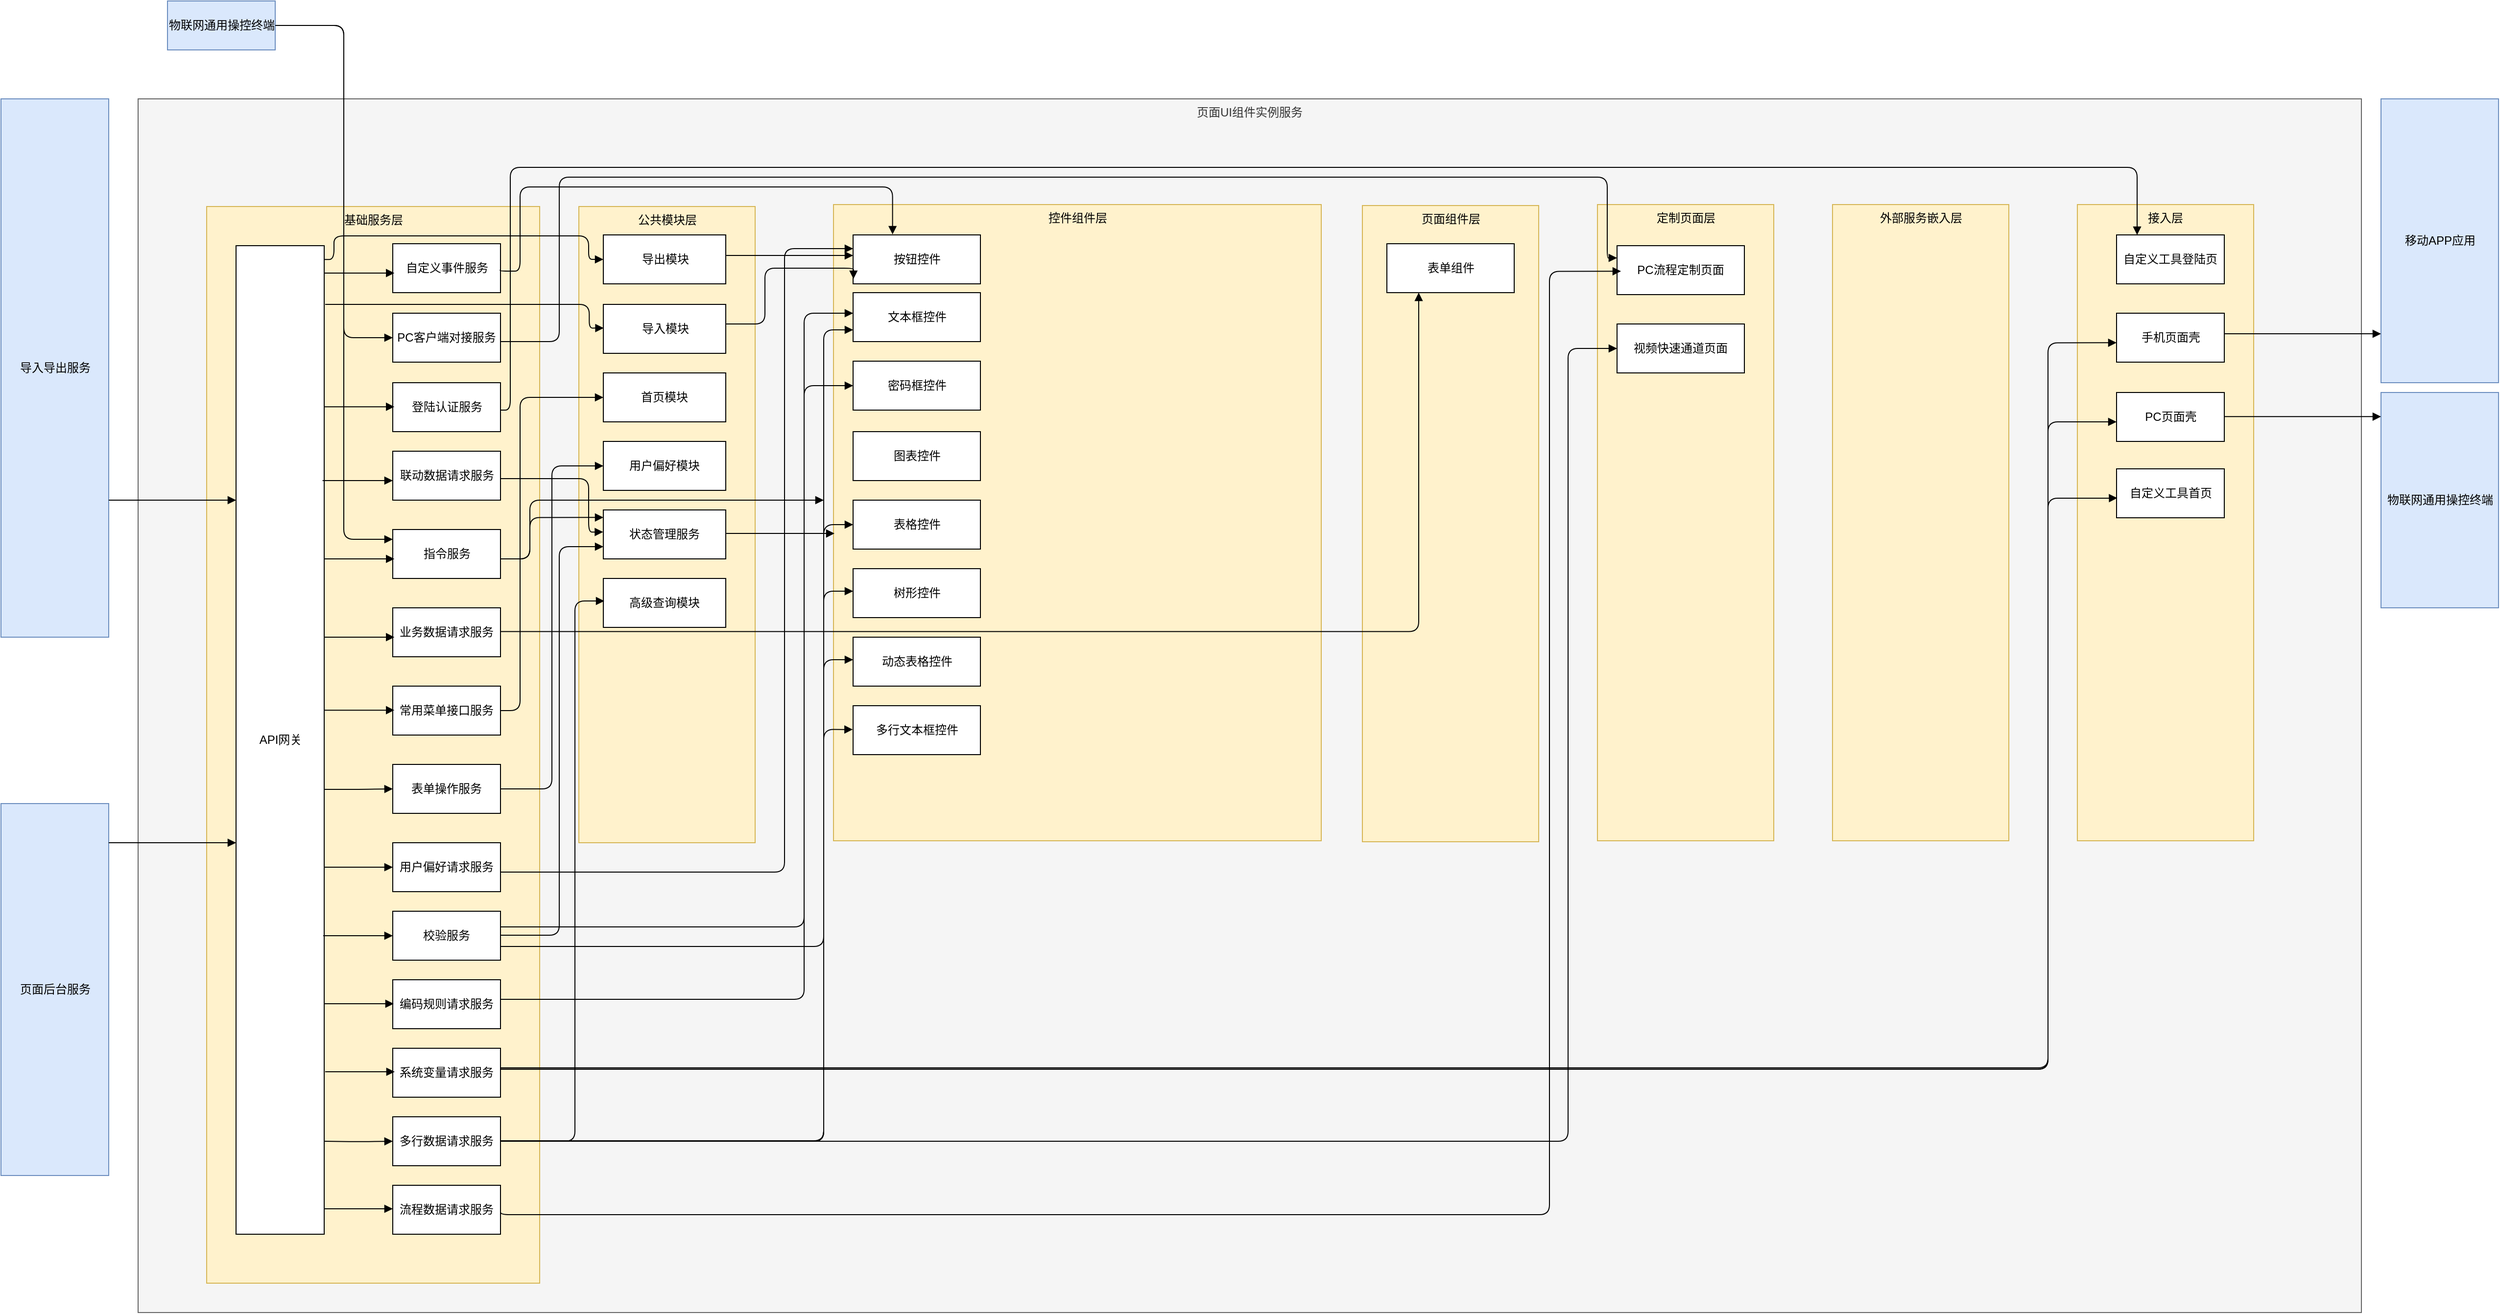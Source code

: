 <mxfile version="12.4.8" type="github">
  <diagram id="0pdj4ucrVx3CdcIXu_r7" name="Page-1">
    <mxGraphModel dx="3197" dy="1270" grid="1" gridSize="10" guides="1" tooltips="1" connect="1" arrows="1" fold="1" page="1" pageScale="1" pageWidth="827" pageHeight="1169" math="0" shadow="0">
      <root>
        <mxCell id="0"/>
        <mxCell id="1" parent="0"/>
        <mxCell id="2d3plyyfJaohmwcUXWga-1" value="页面UI组件实例服务" style="rounded=0;whiteSpace=wrap;html=1;verticalAlign=top;fillColor=#f5f5f5;strokeColor=#666666;fontColor=#333333;" vertex="1" parent="1">
          <mxGeometry x="-210" y="230" width="2270" height="1240" as="geometry"/>
        </mxCell>
        <mxCell id="2d3plyyfJaohmwcUXWga-106" value="&lt;div style=&quot;&quot;&gt;&lt;span style=&quot;white-space: normal&quot;&gt;接入层&lt;/span&gt;&lt;/div&gt;" style="html=1;whiteSpace=wrap;align=center;verticalAlign=top;fillColor=#fff2cc;strokeColor=#d6b656;" vertex="1" parent="1">
          <mxGeometry x="1770" y="338" width="180" height="650" as="geometry"/>
        </mxCell>
        <mxCell id="2d3plyyfJaohmwcUXWga-110" value="&lt;div style=&quot;&quot;&gt;基础服务层&lt;/div&gt;" style="html=1;align=center;verticalAlign=top;fillColor=#fff2cc;strokeColor=#d6b656;" vertex="1" parent="1">
          <mxGeometry x="-140" y="340" width="340" height="1100" as="geometry"/>
        </mxCell>
        <mxCell id="2d3plyyfJaohmwcUXWga-64" value="API网关" style="html=1;" vertex="1" parent="1">
          <mxGeometry x="-110" y="380" width="90" height="1010" as="geometry"/>
        </mxCell>
        <mxCell id="2d3plyyfJaohmwcUXWga-61" value="控件组件层" style="html=1;verticalAlign=top;fillColor=#fff2cc;strokeColor=#d6b656;" vertex="1" parent="1">
          <mxGeometry x="500" y="338" width="498" height="650" as="geometry"/>
        </mxCell>
        <mxCell id="2d3plyyfJaohmwcUXWga-2" value="物联网通用操控终端" style="html=1;fillColor=#dae8fc;strokeColor=#6c8ebf;" vertex="1" parent="1">
          <mxGeometry x="2080" y="530" width="120" height="220" as="geometry"/>
        </mxCell>
        <mxCell id="2d3plyyfJaohmwcUXWga-9" value="移动APP应用" style="html=1;fillColor=#dae8fc;strokeColor=#6c8ebf;" vertex="1" parent="1">
          <mxGeometry x="2080" y="230" width="120" height="290" as="geometry"/>
        </mxCell>
        <mxCell id="2d3plyyfJaohmwcUXWga-18" value="&lt;span style=&quot;white-space: normal&quot;&gt;PC客户端对接服务&lt;/span&gt;" style="html=1;whiteSpace=wrap;" vertex="1" parent="1">
          <mxGeometry x="50" y="449" width="110" height="50" as="geometry"/>
        </mxCell>
        <mxCell id="2d3plyyfJaohmwcUXWga-24" value="自定义事件服务" style="html=1;" vertex="1" parent="1">
          <mxGeometry x="50" y="378" width="110" height="50" as="geometry"/>
        </mxCell>
        <mxCell id="2d3plyyfJaohmwcUXWga-39" value="导入导出服务" style="html=1;fillColor=#dae8fc;strokeColor=#6c8ebf;" vertex="1" parent="1">
          <mxGeometry x="-350" y="230" width="110" height="550" as="geometry"/>
        </mxCell>
        <mxCell id="2d3plyyfJaohmwcUXWga-56" value="页面后台服务" style="html=1;fillColor=#dae8fc;strokeColor=#6c8ebf;" vertex="1" parent="1">
          <mxGeometry x="-350" y="950" width="110" height="380" as="geometry"/>
        </mxCell>
        <mxCell id="2d3plyyfJaohmwcUXWga-57" value="指令服务" style="html=1;" vertex="1" parent="1">
          <mxGeometry x="50" y="670" width="110" height="50" as="geometry"/>
        </mxCell>
        <mxCell id="2d3plyyfJaohmwcUXWga-60" value="定制页面层" style="html=1;verticalAlign=top;fillColor=#fff2cc;strokeColor=#d6b656;" vertex="1" parent="1">
          <mxGeometry x="1280" y="338" width="180" height="650" as="geometry"/>
        </mxCell>
        <mxCell id="2d3plyyfJaohmwcUXWga-75" value="登陆认证服务" style="html=1;align=center;verticalAlign=middle;" vertex="1" parent="1">
          <mxGeometry x="50" y="520" width="110" height="50" as="geometry"/>
        </mxCell>
        <mxCell id="2d3plyyfJaohmwcUXWga-82" value="&lt;span style=&quot;white-space: normal&quot;&gt;常用菜单接口服务&lt;/span&gt;" style="html=1;align=center;verticalAlign=middle;whiteSpace=wrap;" vertex="1" parent="1">
          <mxGeometry x="50" y="830" width="110" height="50" as="geometry"/>
        </mxCell>
        <mxCell id="2d3plyyfJaohmwcUXWga-84" value="&lt;span style=&quot;white-space: normal&quot;&gt;业务数据请求服务&lt;/span&gt;" style="html=1;whiteSpace=wrap;" vertex="1" parent="1">
          <mxGeometry x="50" y="750" width="110" height="50" as="geometry"/>
        </mxCell>
        <mxCell id="2d3plyyfJaohmwcUXWga-94" value="状态管理服务" style="html=1;align=center;" vertex="1" parent="1">
          <mxGeometry x="265" y="660" width="110" height="50" as="geometry"/>
        </mxCell>
        <mxCell id="2d3plyyfJaohmwcUXWga-95" value="联动数据请求服务" style="html=1;" vertex="1" parent="1">
          <mxGeometry x="50" y="590" width="110" height="50" as="geometry"/>
        </mxCell>
        <mxCell id="2d3plyyfJaohmwcUXWga-104" value="外部服务嵌入层" style="html=1;verticalAlign=top;fillColor=#fff2cc;strokeColor=#d6b656;" vertex="1" parent="1">
          <mxGeometry x="1520" y="338" width="180" height="650" as="geometry"/>
        </mxCell>
        <mxCell id="2d3plyyfJaohmwcUXWga-74" value="&lt;span style=&quot;white-space: normal&quot;&gt;自定义工具登陆页&lt;/span&gt;" style="html=1;whiteSpace=wrap;" vertex="1" parent="1">
          <mxGeometry x="1810" y="369" width="110" height="50" as="geometry"/>
        </mxCell>
        <mxCell id="2d3plyyfJaohmwcUXWga-107" value="&lt;span style=&quot;text-align: left&quot;&gt;公共模块层&lt;/span&gt;" style="html=1;verticalAlign=top;fillColor=#fff2cc;strokeColor=#d6b656;" vertex="1" parent="1">
          <mxGeometry x="240" y="340" width="180" height="650" as="geometry"/>
        </mxCell>
        <mxCell id="2d3plyyfJaohmwcUXWga-81" value="&lt;span style=&quot;white-space: normal;&quot;&gt;首页模块&lt;/span&gt;" style="html=1;align=center;whiteSpace=wrap;" vertex="1" parent="1">
          <mxGeometry x="265" y="510" width="125" height="50" as="geometry"/>
        </mxCell>
        <mxCell id="2d3plyyfJaohmwcUXWga-40" value="导出模块" style="html=1;" vertex="1" parent="1">
          <mxGeometry x="265" y="369" width="125" height="50" as="geometry"/>
        </mxCell>
        <mxCell id="2d3plyyfJaohmwcUXWga-51" value="导入模块" style="html=1;" vertex="1" parent="1">
          <mxGeometry x="265" y="440" width="125" height="50" as="geometry"/>
        </mxCell>
        <mxCell id="2d3plyyfJaohmwcUXWga-105" value="页面组件层" style="html=1;verticalAlign=top;fillColor=#fff2cc;strokeColor=#d6b656;" vertex="1" parent="1">
          <mxGeometry x="1040" y="339" width="180" height="650" as="geometry"/>
        </mxCell>
        <mxCell id="2d3plyyfJaohmwcUXWga-17" value="&lt;span style=&quot;white-space: normal&quot;&gt;PC流程定制页面&lt;/span&gt;" style="html=1;verticalAlign=middle;whiteSpace=wrap;" vertex="1" parent="1">
          <mxGeometry x="1300" y="380" width="130" height="50" as="geometry"/>
        </mxCell>
        <mxCell id="2d3plyyfJaohmwcUXWga-10" value="手机页面壳" style="html=1;" vertex="1" parent="1">
          <mxGeometry x="1810" y="449" width="110" height="50" as="geometry"/>
        </mxCell>
        <mxCell id="2d3plyyfJaohmwcUXWga-6" value="PC页面壳" style="html=1;" vertex="1" parent="1">
          <mxGeometry x="1810" y="530" width="110" height="50" as="geometry"/>
        </mxCell>
        <mxCell id="2d3plyyfJaohmwcUXWga-112" value="按钮控件" style="html=1;" vertex="1" parent="1">
          <mxGeometry x="520" y="369" width="130" height="50" as="geometry"/>
        </mxCell>
        <mxCell id="2d3plyyfJaohmwcUXWga-113" value="文本框控件" style="html=1;" vertex="1" parent="1">
          <mxGeometry x="520" y="428" width="130" height="50" as="geometry"/>
        </mxCell>
        <mxCell id="2d3plyyfJaohmwcUXWga-116" value="&lt;span style=&quot;white-space: normal&quot;&gt;表单操作服务&lt;/span&gt;" style="html=1;align=center;verticalAlign=middle;whiteSpace=wrap;" vertex="1" parent="1">
          <mxGeometry x="50" y="910" width="110" height="50" as="geometry"/>
        </mxCell>
        <mxCell id="2d3plyyfJaohmwcUXWga-117" value="" style="endArrow=block;endFill=1;html=1;edgeStyle=orthogonalEdgeStyle;align=left;verticalAlign=top;" edge="1" parent="1">
          <mxGeometry x="-1" relative="1" as="geometry">
            <mxPoint x="160" y="1020" as="sourcePoint"/>
            <mxPoint x="520" y="383" as="targetPoint"/>
            <Array as="points">
              <mxPoint x="450" y="1020"/>
              <mxPoint x="450" y="383"/>
              <mxPoint x="520" y="383"/>
            </Array>
          </mxGeometry>
        </mxCell>
        <mxCell id="2d3plyyfJaohmwcUXWga-119" value="" style="endArrow=block;endFill=1;html=1;edgeStyle=orthogonalEdgeStyle;align=left;verticalAlign=top;exitX=0.996;exitY=0.55;exitDx=0;exitDy=0;exitPerimeter=0;" edge="1" parent="1" source="2d3plyyfJaohmwcUXWga-64" target="2d3plyyfJaohmwcUXWga-116">
          <mxGeometry x="-1" relative="1" as="geometry">
            <mxPoint x="20" y="1120" as="sourcePoint"/>
            <mxPoint x="180" y="1120" as="targetPoint"/>
          </mxGeometry>
        </mxCell>
        <mxCell id="2d3plyyfJaohmwcUXWga-120" value="" style="resizable=0;html=1;align=left;verticalAlign=bottom;labelBackgroundColor=#ffffff;fontSize=10;" connectable="0" vertex="1" parent="2d3plyyfJaohmwcUXWga-119">
          <mxGeometry x="-1" relative="1" as="geometry"/>
        </mxCell>
        <mxCell id="2d3plyyfJaohmwcUXWga-121" value="&lt;span style=&quot;white-space: normal&quot;&gt;用户偏好模块&lt;/span&gt;" style="html=1;align=center;whiteSpace=wrap;" vertex="1" parent="1">
          <mxGeometry x="265" y="580" width="125" height="50" as="geometry"/>
        </mxCell>
        <mxCell id="2d3plyyfJaohmwcUXWga-122" value="&lt;span style=&quot;white-space: normal&quot;&gt;用户偏好请求服务&lt;/span&gt;" style="html=1;align=center;verticalAlign=middle;whiteSpace=wrap;" vertex="1" parent="1">
          <mxGeometry x="50" y="990" width="110" height="50" as="geometry"/>
        </mxCell>
        <mxCell id="2d3plyyfJaohmwcUXWga-123" value="" style="endArrow=block;endFill=1;html=1;edgeStyle=orthogonalEdgeStyle;align=left;verticalAlign=top;entryX=0;entryY=0.5;entryDx=0;entryDy=0;" edge="1" parent="1" target="2d3plyyfJaohmwcUXWga-122">
          <mxGeometry x="-1" relative="1" as="geometry">
            <mxPoint x="-20" y="1015" as="sourcePoint"/>
            <mxPoint x="50" y="1092" as="targetPoint"/>
            <Array as="points">
              <mxPoint x="-20" y="1015"/>
            </Array>
          </mxGeometry>
        </mxCell>
        <mxCell id="2d3plyyfJaohmwcUXWga-127" value="" style="endArrow=block;endFill=1;html=1;edgeStyle=orthogonalEdgeStyle;align=left;verticalAlign=top;entryX=0;entryY=0.5;entryDx=0;entryDy=0;exitX=1;exitY=0.5;exitDx=0;exitDy=0;" edge="1" parent="1" source="2d3plyyfJaohmwcUXWga-116" target="2d3plyyfJaohmwcUXWga-121">
          <mxGeometry x="-1" relative="1" as="geometry">
            <mxPoint x="295" y="1130" as="sourcePoint"/>
            <mxPoint x="365" y="1104" as="targetPoint"/>
            <Array as="points"/>
          </mxGeometry>
        </mxCell>
        <mxCell id="2d3plyyfJaohmwcUXWga-129" value="状态管理服务" style="html=1;align=center;whiteSpace=wrap;" vertex="1" parent="1">
          <mxGeometry x="265" y="650" width="125" height="50" as="geometry"/>
        </mxCell>
        <mxCell id="2d3plyyfJaohmwcUXWga-131" value="&lt;span style=&quot;white-space: normal&quot;&gt;校验服务&lt;/span&gt;" style="html=1;align=center;verticalAlign=middle;whiteSpace=wrap;" vertex="1" parent="1">
          <mxGeometry x="50" y="1060" width="110" height="50" as="geometry"/>
        </mxCell>
        <mxCell id="2d3plyyfJaohmwcUXWga-133" value="" style="endArrow=block;endFill=1;html=1;edgeStyle=orthogonalEdgeStyle;align=left;verticalAlign=top;" edge="1" parent="1" target="2d3plyyfJaohmwcUXWga-131">
          <mxGeometry x="-0.21" y="-14" relative="1" as="geometry">
            <mxPoint x="-21" y="1085" as="sourcePoint"/>
            <mxPoint x="180" y="1180" as="targetPoint"/>
            <Array as="points">
              <mxPoint x="-21" y="1085"/>
            </Array>
            <mxPoint x="-14" y="14" as="offset"/>
          </mxGeometry>
        </mxCell>
        <mxCell id="2d3plyyfJaohmwcUXWga-137" value="" style="endArrow=block;endFill=1;html=1;edgeStyle=orthogonalEdgeStyle;align=left;verticalAlign=top;entryX=0;entryY=0.75;entryDx=0;entryDy=0;" edge="1" parent="1" target="2d3plyyfJaohmwcUXWga-129">
          <mxGeometry x="-0.75" y="-15" relative="1" as="geometry">
            <mxPoint x="160" y="1084.5" as="sourcePoint"/>
            <mxPoint x="320" y="1084.5" as="targetPoint"/>
            <Array as="points">
              <mxPoint x="220" y="1084"/>
              <mxPoint x="220" y="688"/>
            </Array>
            <mxPoint y="1" as="offset"/>
          </mxGeometry>
        </mxCell>
        <mxCell id="2d3plyyfJaohmwcUXWga-139" value="" style="endArrow=block;endFill=1;html=1;edgeStyle=elbowEdgeStyle;align=left;verticalAlign=top;entryX=0.002;entryY=0.517;entryDx=0;entryDy=0;entryPerimeter=0;" edge="1" parent="1" source="2d3plyyfJaohmwcUXWga-129" target="2d3plyyfJaohmwcUXWga-61">
          <mxGeometry x="-1" relative="1" as="geometry">
            <mxPoint x="540" y="680" as="sourcePoint"/>
            <mxPoint x="700" y="680" as="targetPoint"/>
            <Array as="points">
              <mxPoint x="440" y="674"/>
              <mxPoint x="450" y="676"/>
            </Array>
          </mxGeometry>
        </mxCell>
        <mxCell id="2d3plyyfJaohmwcUXWga-140" value="" style="resizable=0;html=1;align=left;verticalAlign=bottom;labelBackgroundColor=#ffffff;fontSize=10;" connectable="0" vertex="1" parent="2d3plyyfJaohmwcUXWga-139">
          <mxGeometry x="-1" relative="1" as="geometry"/>
        </mxCell>
        <mxCell id="2d3plyyfJaohmwcUXWga-141" value="密码框控件" style="html=1;" vertex="1" parent="1">
          <mxGeometry x="520" y="498" width="130" height="50" as="geometry"/>
        </mxCell>
        <mxCell id="2d3plyyfJaohmwcUXWga-142" value="&lt;span style=&quot;white-space: normal&quot;&gt;编码规则请求服务&lt;/span&gt;" style="html=1;align=center;verticalAlign=middle;whiteSpace=wrap;" vertex="1" parent="1">
          <mxGeometry x="50" y="1130" width="110" height="50" as="geometry"/>
        </mxCell>
        <mxCell id="2d3plyyfJaohmwcUXWga-145" value="" style="endArrow=block;endFill=1;html=1;edgeStyle=orthogonalEdgeStyle;align=left;verticalAlign=top;" edge="1" parent="1">
          <mxGeometry x="-0.21" y="-14" relative="1" as="geometry">
            <mxPoint x="-20" y="1154.5" as="sourcePoint"/>
            <mxPoint x="51" y="1154.5" as="targetPoint"/>
            <Array as="points">
              <mxPoint x="-20" y="1154.5"/>
            </Array>
            <mxPoint x="-14" y="14" as="offset"/>
          </mxGeometry>
        </mxCell>
        <mxCell id="2d3plyyfJaohmwcUXWga-146" value="" style="endArrow=block;endFill=1;html=1;edgeStyle=orthogonalEdgeStyle;align=left;verticalAlign=top;entryX=0;entryY=0.5;entryDx=0;entryDy=0;" edge="1" parent="1" target="2d3plyyfJaohmwcUXWga-141">
          <mxGeometry x="-1" relative="1" as="geometry">
            <mxPoint x="160" y="1150" as="sourcePoint"/>
            <mxPoint x="320" y="1150" as="targetPoint"/>
            <Array as="points">
              <mxPoint x="470" y="1150"/>
              <mxPoint x="470" y="523"/>
            </Array>
          </mxGeometry>
        </mxCell>
        <mxCell id="2d3plyyfJaohmwcUXWga-147" value="" style="resizable=0;html=1;align=left;verticalAlign=bottom;labelBackgroundColor=#ffffff;fontSize=10;" connectable="0" vertex="1" parent="2d3plyyfJaohmwcUXWga-146">
          <mxGeometry x="-1" relative="1" as="geometry"/>
        </mxCell>
        <mxCell id="2d3plyyfJaohmwcUXWga-148" value="" style="endArrow=block;endFill=1;html=1;edgeStyle=orthogonalEdgeStyle;align=left;verticalAlign=top;entryX=0;entryY=0.5;entryDx=0;entryDy=0;" edge="1" parent="1">
          <mxGeometry x="-1" relative="1" as="geometry">
            <mxPoint x="160" y="1076" as="sourcePoint"/>
            <mxPoint x="520" y="449" as="targetPoint"/>
            <Array as="points">
              <mxPoint x="470" y="1076"/>
              <mxPoint x="470" y="449"/>
            </Array>
          </mxGeometry>
        </mxCell>
        <mxCell id="2d3plyyfJaohmwcUXWga-149" value="" style="resizable=0;html=1;align=left;verticalAlign=bottom;labelBackgroundColor=#ffffff;fontSize=10;" connectable="0" vertex="1" parent="2d3plyyfJaohmwcUXWga-148">
          <mxGeometry x="-1" relative="1" as="geometry"/>
        </mxCell>
        <mxCell id="2d3plyyfJaohmwcUXWga-150" value="&lt;span style=&quot;white-space: normal&quot;&gt;系统变量请求服务&lt;/span&gt;" style="html=1;align=center;verticalAlign=middle;whiteSpace=wrap;" vertex="1" parent="1">
          <mxGeometry x="50" y="1200" width="110" height="50" as="geometry"/>
        </mxCell>
        <mxCell id="2d3plyyfJaohmwcUXWga-151" value="" style="endArrow=block;endFill=1;html=1;edgeStyle=orthogonalEdgeStyle;align=left;verticalAlign=top;" edge="1" parent="1">
          <mxGeometry x="-0.21" y="-14" relative="1" as="geometry">
            <mxPoint x="-19" y="1224" as="sourcePoint"/>
            <mxPoint x="52" y="1224" as="targetPoint"/>
            <Array as="points">
              <mxPoint x="-19" y="1223.5"/>
            </Array>
            <mxPoint x="-14" y="14" as="offset"/>
          </mxGeometry>
        </mxCell>
        <mxCell id="2d3plyyfJaohmwcUXWga-158" value="" style="endArrow=block;endFill=1;html=1;edgeStyle=orthogonalEdgeStyle;align=left;verticalAlign=top;entryX=0;entryY=0.75;entryDx=0;entryDy=0;exitX=0.997;exitY=0.427;exitDx=0;exitDy=0;exitPerimeter=0;" edge="1" parent="1" source="2d3plyyfJaohmwcUXWga-150">
          <mxGeometry x="-1" relative="1" as="geometry">
            <mxPoint x="159.997" y="1130.83" as="sourcePoint"/>
            <mxPoint x="1809.997" y="479.163" as="targetPoint"/>
            <Array as="points">
              <mxPoint x="1740" y="1221"/>
              <mxPoint x="1740" y="479"/>
            </Array>
          </mxGeometry>
        </mxCell>
        <mxCell id="2d3plyyfJaohmwcUXWga-166" value="自定义工具首页" style="html=1;" vertex="1" parent="1">
          <mxGeometry x="1810" y="608" width="110" height="50" as="geometry"/>
        </mxCell>
        <mxCell id="2d3plyyfJaohmwcUXWga-169" value="图表控件" style="html=1;" vertex="1" parent="1">
          <mxGeometry x="520" y="570" width="130" height="50" as="geometry"/>
        </mxCell>
        <mxCell id="2d3plyyfJaohmwcUXWga-170" value="表格控件" style="html=1;" vertex="1" parent="1">
          <mxGeometry x="520" y="640" width="130" height="50" as="geometry"/>
        </mxCell>
        <mxCell id="2d3plyyfJaohmwcUXWga-171" value="树形控件" style="html=1;" vertex="1" parent="1">
          <mxGeometry x="520" y="710" width="130" height="50" as="geometry"/>
        </mxCell>
        <mxCell id="2d3plyyfJaohmwcUXWga-175" value="" style="endArrow=block;endFill=1;html=1;edgeStyle=orthogonalEdgeStyle;align=left;verticalAlign=top;entryX=0.007;entryY=0.596;entryDx=0;entryDy=0;entryPerimeter=0;" edge="1" parent="1" target="2d3plyyfJaohmwcUXWga-166">
          <mxGeometry x="-1" relative="1" as="geometry">
            <mxPoint x="159.667" y="1220" as="sourcePoint"/>
            <mxPoint x="1811.333" y="638.333" as="targetPoint"/>
            <Array as="points">
              <mxPoint x="1740" y="1220"/>
              <mxPoint x="1740" y="638"/>
              <mxPoint x="1800" y="638"/>
            </Array>
          </mxGeometry>
        </mxCell>
        <mxCell id="2d3plyyfJaohmwcUXWga-178" value="" style="endArrow=block;endFill=1;html=1;edgeStyle=orthogonalEdgeStyle;align=left;verticalAlign=top;exitX=0.997;exitY=0.427;exitDx=0;exitDy=0;exitPerimeter=0;" edge="1" parent="1" source="2d3plyyfJaohmwcUXWga-150">
          <mxGeometry x="-1" relative="1" as="geometry">
            <mxPoint x="159.667" y="1221.667" as="sourcePoint"/>
            <mxPoint x="1810" y="560" as="targetPoint"/>
            <Array as="points">
              <mxPoint x="1740" y="1221"/>
              <mxPoint x="1740" y="560"/>
            </Array>
          </mxGeometry>
        </mxCell>
        <mxCell id="2d3plyyfJaohmwcUXWga-179" value="&lt;span style=&quot;white-space: normal&quot;&gt;多行数据请求服务&lt;/span&gt;" style="html=1;align=center;verticalAlign=middle;whiteSpace=wrap;" vertex="1" parent="1">
          <mxGeometry x="50" y="1270" width="110" height="50" as="geometry"/>
        </mxCell>
        <mxCell id="2d3plyyfJaohmwcUXWga-180" value="" style="endArrow=block;endFill=1;html=1;edgeStyle=orthogonalEdgeStyle;align=left;verticalAlign=top;entryX=0;entryY=0.5;entryDx=0;entryDy=0;" edge="1" parent="1" target="2d3plyyfJaohmwcUXWga-179">
          <mxGeometry x="-1" relative="1" as="geometry">
            <mxPoint x="-20" y="1295" as="sourcePoint"/>
            <mxPoint x="170" y="1350" as="targetPoint"/>
          </mxGeometry>
        </mxCell>
        <mxCell id="2d3plyyfJaohmwcUXWga-181" value="" style="resizable=0;html=1;align=left;verticalAlign=bottom;labelBackgroundColor=#ffffff;fontSize=10;" connectable="0" vertex="1" parent="2d3plyyfJaohmwcUXWga-180">
          <mxGeometry x="-1" relative="1" as="geometry"/>
        </mxCell>
        <mxCell id="2d3plyyfJaohmwcUXWga-182" value="" style="endArrow=block;endFill=1;html=1;edgeStyle=orthogonalEdgeStyle;align=left;verticalAlign=top;" edge="1" parent="1" target="2d3plyyfJaohmwcUXWga-170">
          <mxGeometry x="-1" relative="1" as="geometry">
            <mxPoint x="160" y="1294.5" as="sourcePoint"/>
            <mxPoint x="320" y="1294.5" as="targetPoint"/>
            <Array as="points">
              <mxPoint x="490" y="1295"/>
              <mxPoint x="490" y="665"/>
            </Array>
          </mxGeometry>
        </mxCell>
        <mxCell id="2d3plyyfJaohmwcUXWga-183" value="" style="resizable=0;html=1;align=left;verticalAlign=bottom;labelBackgroundColor=#ffffff;fontSize=10;" connectable="0" vertex="1" parent="2d3plyyfJaohmwcUXWga-182">
          <mxGeometry x="-1" relative="1" as="geometry"/>
        </mxCell>
        <mxCell id="2d3plyyfJaohmwcUXWga-186" value="" style="endArrow=block;endFill=1;html=1;edgeStyle=orthogonalEdgeStyle;align=left;verticalAlign=top;exitX=1;exitY=0.5;exitDx=0;exitDy=0;" edge="1" parent="1" source="2d3plyyfJaohmwcUXWga-179">
          <mxGeometry x="-1" relative="1" as="geometry">
            <mxPoint x="160" y="1363" as="sourcePoint"/>
            <mxPoint x="520" y="733" as="targetPoint"/>
            <Array as="points">
              <mxPoint x="490" y="1295"/>
              <mxPoint x="490" y="733"/>
            </Array>
          </mxGeometry>
        </mxCell>
        <mxCell id="2d3plyyfJaohmwcUXWga-187" value="" style="resizable=0;html=1;align=left;verticalAlign=bottom;labelBackgroundColor=#ffffff;fontSize=10;" connectable="0" vertex="1" parent="2d3plyyfJaohmwcUXWga-186">
          <mxGeometry x="-1" relative="1" as="geometry"/>
        </mxCell>
        <mxCell id="2d3plyyfJaohmwcUXWga-188" value="" style="endArrow=block;endFill=1;html=1;edgeStyle=orthogonalEdgeStyle;align=left;verticalAlign=top;" edge="1" parent="1">
          <mxGeometry x="-1" relative="1" as="geometry">
            <mxPoint x="160" y="1096" as="sourcePoint"/>
            <mxPoint x="520" y="466" as="targetPoint"/>
            <Array as="points">
              <mxPoint x="490" y="1096"/>
              <mxPoint x="490" y="466"/>
            </Array>
          </mxGeometry>
        </mxCell>
        <mxCell id="2d3plyyfJaohmwcUXWga-189" value="" style="resizable=0;html=1;align=left;verticalAlign=bottom;labelBackgroundColor=#ffffff;fontSize=10;" connectable="0" vertex="1" parent="2d3plyyfJaohmwcUXWga-188">
          <mxGeometry x="-1" relative="1" as="geometry"/>
        </mxCell>
        <mxCell id="2d3plyyfJaohmwcUXWga-190" value="动态表格控件" style="html=1;" vertex="1" parent="1">
          <mxGeometry x="520" y="780" width="130" height="50" as="geometry"/>
        </mxCell>
        <mxCell id="2d3plyyfJaohmwcUXWga-191" value="&lt;span style=&quot;white-space: normal&quot;&gt;视频快速通道页面&lt;/span&gt;" style="html=1;verticalAlign=middle;whiteSpace=wrap;" vertex="1" parent="1">
          <mxGeometry x="1300" y="460" width="130" height="50" as="geometry"/>
        </mxCell>
        <mxCell id="2d3plyyfJaohmwcUXWga-192" value="" style="endArrow=block;endFill=1;html=1;edgeStyle=orthogonalEdgeStyle;align=left;verticalAlign=top;exitX=1;exitY=0.5;exitDx=0;exitDy=0;" edge="1" parent="1" source="2d3plyyfJaohmwcUXWga-179" target="2d3plyyfJaohmwcUXWga-191">
          <mxGeometry x="-1" relative="1" as="geometry">
            <mxPoint x="170" y="1305" as="sourcePoint"/>
            <mxPoint x="540" y="743" as="targetPoint"/>
            <Array as="points">
              <mxPoint x="1250" y="1295"/>
              <mxPoint x="1250" y="485"/>
            </Array>
          </mxGeometry>
        </mxCell>
        <mxCell id="2d3plyyfJaohmwcUXWga-193" value="" style="resizable=0;html=1;align=left;verticalAlign=bottom;labelBackgroundColor=#ffffff;fontSize=10;" connectable="0" vertex="1" parent="2d3plyyfJaohmwcUXWga-192">
          <mxGeometry x="-1" relative="1" as="geometry"/>
        </mxCell>
        <mxCell id="2d3plyyfJaohmwcUXWga-194" value="高级查询模块" style="html=1;align=center;whiteSpace=wrap;" vertex="1" parent="1">
          <mxGeometry x="265" y="720" width="125" height="50" as="geometry"/>
        </mxCell>
        <mxCell id="2d3plyyfJaohmwcUXWga-195" value="" style="endArrow=block;endFill=1;html=1;edgeStyle=orthogonalEdgeStyle;align=left;verticalAlign=top;exitX=1;exitY=0.5;exitDx=0;exitDy=0;" edge="1" parent="1" source="2d3plyyfJaohmwcUXWga-179">
          <mxGeometry x="-1" relative="1" as="geometry">
            <mxPoint x="-94" y="1305" as="sourcePoint"/>
            <mxPoint x="266" y="743" as="targetPoint"/>
            <Array as="points">
              <mxPoint x="236" y="1295"/>
              <mxPoint x="236" y="743"/>
            </Array>
          </mxGeometry>
        </mxCell>
        <mxCell id="2d3plyyfJaohmwcUXWga-196" value="" style="resizable=0;html=1;align=left;verticalAlign=bottom;labelBackgroundColor=#ffffff;fontSize=10;" connectable="0" vertex="1" parent="2d3plyyfJaohmwcUXWga-195">
          <mxGeometry x="-1" relative="1" as="geometry"/>
        </mxCell>
        <mxCell id="2d3plyyfJaohmwcUXWga-197" value="" style="endArrow=block;endFill=1;html=1;edgeStyle=orthogonalEdgeStyle;align=left;verticalAlign=top;exitX=1;exitY=0.5;exitDx=0;exitDy=0;" edge="1" parent="1" source="2d3plyyfJaohmwcUXWga-179">
          <mxGeometry x="-1" relative="1" as="geometry">
            <mxPoint x="160" y="1365" as="sourcePoint"/>
            <mxPoint x="520" y="803" as="targetPoint"/>
            <Array as="points">
              <mxPoint x="490" y="1295"/>
              <mxPoint x="490" y="803"/>
            </Array>
          </mxGeometry>
        </mxCell>
        <mxCell id="2d3plyyfJaohmwcUXWga-198" value="" style="resizable=0;html=1;align=left;verticalAlign=bottom;labelBackgroundColor=#ffffff;fontSize=10;" connectable="0" vertex="1" parent="2d3plyyfJaohmwcUXWga-197">
          <mxGeometry x="-1" relative="1" as="geometry"/>
        </mxCell>
        <mxCell id="2d3plyyfJaohmwcUXWga-199" value="多行文本框控件" style="html=1;" vertex="1" parent="1">
          <mxGeometry x="520" y="850" width="130" height="50" as="geometry"/>
        </mxCell>
        <mxCell id="2d3plyyfJaohmwcUXWga-200" value="" style="endArrow=block;endFill=1;html=1;edgeStyle=orthogonalEdgeStyle;align=left;verticalAlign=top;exitX=1;exitY=0.5;exitDx=0;exitDy=0;" edge="1" parent="1" source="2d3plyyfJaohmwcUXWga-179">
          <mxGeometry x="-1" relative="1" as="geometry">
            <mxPoint x="159.667" y="1366" as="sourcePoint"/>
            <mxPoint x="519.667" y="874.333" as="targetPoint"/>
            <Array as="points">
              <mxPoint x="490" y="1295"/>
              <mxPoint x="490" y="874"/>
            </Array>
          </mxGeometry>
        </mxCell>
        <mxCell id="2d3plyyfJaohmwcUXWga-201" value="" style="resizable=0;html=1;align=left;verticalAlign=bottom;labelBackgroundColor=#ffffff;fontSize=10;" connectable="0" vertex="1" parent="2d3plyyfJaohmwcUXWga-200">
          <mxGeometry x="-1" relative="1" as="geometry"/>
        </mxCell>
        <mxCell id="2d3plyyfJaohmwcUXWga-202" value="&lt;span style=&quot;white-space: normal&quot;&gt;流程数据请求服务&lt;/span&gt;" style="html=1;align=center;verticalAlign=middle;whiteSpace=wrap;" vertex="1" parent="1">
          <mxGeometry x="50" y="1340" width="110" height="50" as="geometry"/>
        </mxCell>
        <mxCell id="2d3plyyfJaohmwcUXWga-203" value="" style="endArrow=block;endFill=1;html=1;edgeStyle=orthogonalEdgeStyle;align=left;verticalAlign=top;entryX=0;entryY=0.5;entryDx=0;entryDy=0;" edge="1" parent="1">
          <mxGeometry x="-1" relative="1" as="geometry">
            <mxPoint x="-20" y="1364" as="sourcePoint"/>
            <mxPoint x="50" y="1364" as="targetPoint"/>
          </mxGeometry>
        </mxCell>
        <mxCell id="2d3plyyfJaohmwcUXWga-204" value="" style="resizable=0;html=1;align=left;verticalAlign=bottom;labelBackgroundColor=#ffffff;fontSize=10;" connectable="0" vertex="1" parent="2d3plyyfJaohmwcUXWga-203">
          <mxGeometry x="-1" relative="1" as="geometry"/>
        </mxCell>
        <mxCell id="2d3plyyfJaohmwcUXWga-208" value="" style="endArrow=block;endFill=1;html=1;edgeStyle=orthogonalEdgeStyle;align=left;verticalAlign=top;exitX=1;exitY=0.5;exitDx=0;exitDy=0;" edge="1" parent="1" source="2d3plyyfJaohmwcUXWga-202">
          <mxGeometry x="-1" relative="1" as="geometry">
            <mxPoint x="164" y="1215.588" as="sourcePoint"/>
            <mxPoint x="1304" y="406.176" as="targetPoint"/>
            <Array as="points">
              <mxPoint x="160" y="1370"/>
              <mxPoint x="1231" y="1370"/>
              <mxPoint x="1231" y="406"/>
            </Array>
          </mxGeometry>
        </mxCell>
        <mxCell id="2d3plyyfJaohmwcUXWga-209" value="" style="resizable=0;html=1;align=left;verticalAlign=bottom;labelBackgroundColor=#ffffff;fontSize=10;" connectable="0" vertex="1" parent="2d3plyyfJaohmwcUXWga-208">
          <mxGeometry x="-1" relative="1" as="geometry"/>
        </mxCell>
        <mxCell id="2d3plyyfJaohmwcUXWga-212" value="" style="endArrow=block;endFill=1;html=1;edgeStyle=orthogonalEdgeStyle;align=left;verticalAlign=top;" edge="1" parent="1">
          <mxGeometry x="-0.21" y="-14" relative="1" as="geometry">
            <mxPoint x="-20.003" y="779.997" as="sourcePoint"/>
            <mxPoint x="51.663" y="779.997" as="targetPoint"/>
            <Array as="points">
              <mxPoint x="-19.67" y="780.33"/>
            </Array>
            <mxPoint x="-14" y="14" as="offset"/>
          </mxGeometry>
        </mxCell>
        <mxCell id="2d3plyyfJaohmwcUXWga-213" value="" style="endArrow=block;endFill=1;html=1;edgeStyle=orthogonalEdgeStyle;align=left;verticalAlign=top;" edge="1" parent="1">
          <mxGeometry x="-0.21" y="-14" relative="1" as="geometry">
            <mxPoint x="-20.003" y="700" as="sourcePoint"/>
            <mxPoint x="51.663" y="700" as="targetPoint"/>
            <Array as="points">
              <mxPoint x="-19.34" y="700.33"/>
            </Array>
            <mxPoint x="-14" y="14" as="offset"/>
          </mxGeometry>
        </mxCell>
        <mxCell id="2d3plyyfJaohmwcUXWga-214" value="" style="endArrow=block;endFill=1;html=1;edgeStyle=orthogonalEdgeStyle;align=left;verticalAlign=top;" edge="1" parent="1">
          <mxGeometry x="-0.21" y="-14" relative="1" as="geometry">
            <mxPoint x="-21.663" y="620" as="sourcePoint"/>
            <mxPoint x="50.003" y="620" as="targetPoint"/>
            <Array as="points">
              <mxPoint x="-20.67" y="620.33"/>
            </Array>
            <mxPoint x="-14" y="14" as="offset"/>
          </mxGeometry>
        </mxCell>
        <mxCell id="2d3plyyfJaohmwcUXWga-215" value="" style="endArrow=block;endFill=1;html=1;edgeStyle=orthogonalEdgeStyle;align=left;verticalAlign=top;" edge="1" parent="1">
          <mxGeometry x="-0.21" y="-14" relative="1" as="geometry">
            <mxPoint x="-20" y="544.58" as="sourcePoint"/>
            <mxPoint x="51.667" y="544.58" as="targetPoint"/>
            <Array as="points">
              <mxPoint x="-18.67" y="544.91"/>
            </Array>
            <mxPoint x="-14" y="14" as="offset"/>
          </mxGeometry>
        </mxCell>
        <mxCell id="2d3plyyfJaohmwcUXWga-216" value="" style="endArrow=block;endFill=1;html=1;edgeStyle=orthogonalEdgeStyle;align=left;verticalAlign=top;entryX=0;entryY=0.5;entryDx=0;entryDy=0;" edge="1" parent="1" source="2d3plyyfJaohmwcUXWga-251" target="2d3plyyfJaohmwcUXWga-18">
          <mxGeometry x="-0.21" y="-14" relative="1" as="geometry">
            <mxPoint x="40" y="210" as="sourcePoint"/>
            <mxPoint x="51.663" y="477.997" as="targetPoint"/>
            <Array as="points">
              <mxPoint y="155"/>
              <mxPoint y="474"/>
            </Array>
            <mxPoint x="-14" y="14" as="offset"/>
          </mxGeometry>
        </mxCell>
        <mxCell id="2d3plyyfJaohmwcUXWga-217" value="" style="endArrow=block;endFill=1;html=1;edgeStyle=orthogonalEdgeStyle;align=left;verticalAlign=top;" edge="1" parent="1">
          <mxGeometry x="-0.21" y="-14" relative="1" as="geometry">
            <mxPoint x="-20.003" y="407.997" as="sourcePoint"/>
            <mxPoint x="51.663" y="407.997" as="targetPoint"/>
            <Array as="points">
              <mxPoint x="-18.34" y="408.74"/>
            </Array>
            <mxPoint x="-14" y="14" as="offset"/>
          </mxGeometry>
        </mxCell>
        <mxCell id="2d3plyyfJaohmwcUXWga-219" value="" style="endArrow=block;endFill=1;html=1;edgeStyle=orthogonalEdgeStyle;align=left;verticalAlign=top;" edge="1" parent="1">
          <mxGeometry x="-0.21" y="-14" relative="1" as="geometry">
            <mxPoint x="-20.003" y="854.58" as="sourcePoint"/>
            <mxPoint x="51.663" y="854.58" as="targetPoint"/>
            <Array as="points">
              <mxPoint x="-19.34" y="854.91"/>
            </Array>
            <mxPoint x="-14" y="14" as="offset"/>
          </mxGeometry>
        </mxCell>
        <mxCell id="2d3plyyfJaohmwcUXWga-222" value="" style="endArrow=block;endFill=1;html=1;edgeStyle=orthogonalEdgeStyle;align=left;verticalAlign=top;exitX=0.996;exitY=0.42;exitDx=0;exitDy=0;exitPerimeter=0;" edge="1" parent="1" source="2d3plyyfJaohmwcUXWga-40">
          <mxGeometry x="-0.21" y="-14" relative="1" as="geometry">
            <mxPoint x="390" y="396" as="sourcePoint"/>
            <mxPoint x="520" y="390" as="targetPoint"/>
            <Array as="points">
              <mxPoint x="520" y="390"/>
            </Array>
            <mxPoint x="-14" y="14" as="offset"/>
          </mxGeometry>
        </mxCell>
        <mxCell id="2d3plyyfJaohmwcUXWga-223" value="" style="endArrow=block;endFill=1;html=1;edgeStyle=orthogonalEdgeStyle;align=left;verticalAlign=top;exitX=1.002;exitY=0.524;exitDx=0;exitDy=0;exitPerimeter=0;entryX=0.003;entryY=0.9;entryDx=0;entryDy=0;entryPerimeter=0;" edge="1" parent="1" target="2d3plyyfJaohmwcUXWga-112">
          <mxGeometry x="-0.21" y="-14" relative="1" as="geometry">
            <mxPoint x="390.0" y="460" as="sourcePoint"/>
            <mxPoint x="518" y="404" as="targetPoint"/>
            <Array as="points">
              <mxPoint x="430" y="460"/>
              <mxPoint x="430" y="403"/>
            </Array>
            <mxPoint x="-14" y="14" as="offset"/>
          </mxGeometry>
        </mxCell>
        <mxCell id="2d3plyyfJaohmwcUXWga-224" value="" style="endArrow=block;endFill=1;html=1;edgeStyle=orthogonalEdgeStyle;align=left;verticalAlign=top;entryX=0;entryY=0.5;entryDx=0;entryDy=0;" edge="1" parent="1" target="2d3plyyfJaohmwcUXWga-81">
          <mxGeometry x="-0.21" y="-14" relative="1" as="geometry">
            <mxPoint x="159.656" y="855.0" as="sourcePoint"/>
            <mxPoint x="231.38" y="855.0" as="targetPoint"/>
            <Array as="points">
              <mxPoint x="180" y="855"/>
              <mxPoint x="180" y="535"/>
            </Array>
            <mxPoint x="-14" y="14" as="offset"/>
          </mxGeometry>
        </mxCell>
        <mxCell id="2d3plyyfJaohmwcUXWga-225" value="" style="endArrow=block;endFill=1;html=1;edgeStyle=orthogonalEdgeStyle;align=left;verticalAlign=top;entryX=0.31;entryY=-0.011;entryDx=0;entryDy=0;entryPerimeter=0;" edge="1" parent="1" target="2d3plyyfJaohmwcUXWga-112">
          <mxGeometry x="-0.21" y="-14" relative="1" as="geometry">
            <mxPoint x="159.656" y="404.653" as="sourcePoint"/>
            <mxPoint x="231.38" y="404.653" as="targetPoint"/>
            <Array as="points">
              <mxPoint x="160" y="406"/>
              <mxPoint x="180" y="406"/>
              <mxPoint x="180" y="320"/>
              <mxPoint x="560" y="320"/>
            </Array>
            <mxPoint x="-14" y="14" as="offset"/>
          </mxGeometry>
        </mxCell>
        <mxCell id="2d3plyyfJaohmwcUXWga-227" value="" style="endArrow=block;endFill=1;html=1;edgeStyle=orthogonalEdgeStyle;align=left;verticalAlign=top;entryX=0;entryY=0.25;entryDx=0;entryDy=0;" edge="1" parent="1" target="2d3plyyfJaohmwcUXWga-17">
          <mxGeometry x="-0.21" y="-14" relative="1" as="geometry">
            <mxPoint x="159.656" y="477.998" as="sourcePoint"/>
            <mxPoint x="231.38" y="477.998" as="targetPoint"/>
            <Array as="points">
              <mxPoint x="220" y="478"/>
              <mxPoint x="220" y="310"/>
              <mxPoint x="1290" y="310"/>
              <mxPoint x="1290" y="392"/>
            </Array>
            <mxPoint x="-14" y="14" as="offset"/>
          </mxGeometry>
        </mxCell>
        <mxCell id="2d3plyyfJaohmwcUXWga-228" value="" style="endArrow=block;endFill=1;html=1;edgeStyle=orthogonalEdgeStyle;align=left;verticalAlign=top;" edge="1" parent="1">
          <mxGeometry x="-0.21" y="-14" relative="1" as="geometry">
            <mxPoint x="159.71" y="547.999" as="sourcePoint"/>
            <mxPoint x="1831" y="369" as="targetPoint"/>
            <Array as="points">
              <mxPoint x="170" y="548"/>
              <mxPoint x="170" y="300"/>
              <mxPoint x="1831" y="300"/>
            </Array>
            <mxPoint x="-14" y="14" as="offset"/>
          </mxGeometry>
        </mxCell>
        <mxCell id="2d3plyyfJaohmwcUXWga-229" value="" style="endArrow=block;endFill=1;html=1;edgeStyle=orthogonalEdgeStyle;align=left;verticalAlign=top;" edge="1" parent="1">
          <mxGeometry x="-1" relative="1" as="geometry">
            <mxPoint x="1920" y="470" as="sourcePoint"/>
            <mxPoint x="2080" y="470" as="targetPoint"/>
          </mxGeometry>
        </mxCell>
        <mxCell id="2d3plyyfJaohmwcUXWga-231" value="" style="endArrow=block;endFill=1;html=1;edgeStyle=orthogonalEdgeStyle;align=left;verticalAlign=top;" edge="1" parent="1">
          <mxGeometry x="-1" relative="1" as="geometry">
            <mxPoint x="1920.0" y="554.66" as="sourcePoint"/>
            <mxPoint x="2080.0" y="554.66" as="targetPoint"/>
          </mxGeometry>
        </mxCell>
        <mxCell id="2d3plyyfJaohmwcUXWga-232" style="edgeStyle=elbowEdgeStyle;rounded=0;orthogonalLoop=1;jettySize=auto;html=1;exitX=0.5;exitY=1;exitDx=0;exitDy=0;" edge="1" parent="1" source="2d3plyyfJaohmwcUXWga-2" target="2d3plyyfJaohmwcUXWga-2">
          <mxGeometry relative="1" as="geometry"/>
        </mxCell>
        <mxCell id="2d3plyyfJaohmwcUXWga-233" value="" style="endArrow=block;endFill=1;html=1;edgeStyle=orthogonalEdgeStyle;align=left;verticalAlign=top;entryX=-0.002;entryY=0.451;entryDx=0;entryDy=0;entryPerimeter=0;" edge="1" parent="1" target="2d3plyyfJaohmwcUXWga-129">
          <mxGeometry x="-0.21" y="-14" relative="1" as="geometry">
            <mxPoint x="160" y="618" as="sourcePoint"/>
            <mxPoint x="265" y="618" as="targetPoint"/>
            <Array as="points">
              <mxPoint x="250" y="618"/>
              <mxPoint x="250" y="673"/>
            </Array>
            <mxPoint x="-14" y="14" as="offset"/>
          </mxGeometry>
        </mxCell>
        <mxCell id="2d3plyyfJaohmwcUXWga-234" value="" style="endArrow=block;endFill=1;html=1;edgeStyle=orthogonalEdgeStyle;align=left;verticalAlign=top;entryX=0;entryY=0.153;entryDx=0;entryDy=0;entryPerimeter=0;" edge="1" parent="1" target="2d3plyyfJaohmwcUXWga-129">
          <mxGeometry x="-0.21" y="-14" relative="1" as="geometry">
            <mxPoint x="160" y="700" as="sourcePoint"/>
            <mxPoint x="231.667" y="700" as="targetPoint"/>
            <Array as="points">
              <mxPoint x="190" y="700"/>
              <mxPoint x="190" y="658"/>
            </Array>
            <mxPoint x="-14" y="14" as="offset"/>
          </mxGeometry>
        </mxCell>
        <mxCell id="2d3plyyfJaohmwcUXWga-240" value="" style="endArrow=block;endFill=1;html=1;edgeStyle=orthogonalEdgeStyle;align=left;verticalAlign=top;" edge="1" parent="1">
          <mxGeometry x="-0.21" y="-14" relative="1" as="geometry">
            <mxPoint x="160" y="700" as="sourcePoint"/>
            <mxPoint x="490" y="640" as="targetPoint"/>
            <Array as="points">
              <mxPoint x="160" y="700"/>
              <mxPoint x="190" y="700"/>
              <mxPoint x="190" y="640"/>
              <mxPoint x="490" y="640"/>
            </Array>
            <mxPoint x="-14" y="14" as="offset"/>
          </mxGeometry>
        </mxCell>
        <mxCell id="2d3plyyfJaohmwcUXWga-241" value="" style="endArrow=block;endFill=1;html=1;edgeStyle=orthogonalEdgeStyle;align=left;verticalAlign=top;entryX=0;entryY=0.5;entryDx=0;entryDy=0;exitX=1;exitY=0.014;exitDx=0;exitDy=0;exitPerimeter=0;" edge="1" parent="1" source="2d3plyyfJaohmwcUXWga-64" target="2d3plyyfJaohmwcUXWga-40">
          <mxGeometry x="-1" relative="1" as="geometry">
            <mxPoint y="370" as="sourcePoint"/>
            <mxPoint x="-80" y="420" as="targetPoint"/>
            <Array as="points">
              <mxPoint x="-10" y="394"/>
              <mxPoint x="-10" y="370"/>
              <mxPoint x="250" y="370"/>
              <mxPoint x="250" y="394"/>
            </Array>
          </mxGeometry>
        </mxCell>
        <mxCell id="2d3plyyfJaohmwcUXWga-242" value="" style="resizable=0;html=1;align=left;verticalAlign=bottom;labelBackgroundColor=#ffffff;fontSize=10;" connectable="0" vertex="1" parent="2d3plyyfJaohmwcUXWga-241">
          <mxGeometry x="-1" relative="1" as="geometry"/>
        </mxCell>
        <mxCell id="2d3plyyfJaohmwcUXWga-243" value="" style="endArrow=block;endFill=1;html=1;edgeStyle=orthogonalEdgeStyle;align=left;verticalAlign=top;entryX=0;entryY=0.5;entryDx=0;entryDy=0;" edge="1" parent="1">
          <mxGeometry x="-1" relative="1" as="geometry">
            <mxPoint x="-19" y="440" as="sourcePoint"/>
            <mxPoint x="265.327" y="464.167" as="targetPoint"/>
            <Array as="points">
              <mxPoint x="-19.34" y="440"/>
              <mxPoint x="250.66" y="440"/>
              <mxPoint x="250.66" y="464"/>
            </Array>
          </mxGeometry>
        </mxCell>
        <mxCell id="2d3plyyfJaohmwcUXWga-244" value="" style="resizable=0;html=1;align=left;verticalAlign=bottom;labelBackgroundColor=#ffffff;fontSize=10;" connectable="0" vertex="1" parent="2d3plyyfJaohmwcUXWga-243">
          <mxGeometry x="-1" relative="1" as="geometry"/>
        </mxCell>
        <mxCell id="2d3plyyfJaohmwcUXWga-245" value="" style="endArrow=block;endFill=1;html=1;edgeStyle=orthogonalEdgeStyle;align=left;verticalAlign=top;" edge="1" parent="1">
          <mxGeometry x="-0.692" y="-10" relative="1" as="geometry">
            <mxPoint x="-240" y="640" as="sourcePoint"/>
            <mxPoint x="-110" y="640" as="targetPoint"/>
            <mxPoint as="offset"/>
          </mxGeometry>
        </mxCell>
        <mxCell id="2d3plyyfJaohmwcUXWga-247" value="" style="endArrow=block;endFill=1;html=1;edgeStyle=orthogonalEdgeStyle;align=left;verticalAlign=top;" edge="1" parent="1">
          <mxGeometry x="-0.692" y="-10" relative="1" as="geometry">
            <mxPoint x="-240" y="990" as="sourcePoint"/>
            <mxPoint x="-110" y="990" as="targetPoint"/>
            <mxPoint as="offset"/>
          </mxGeometry>
        </mxCell>
        <mxCell id="2d3plyyfJaohmwcUXWga-248" value="表单组件" style="html=1;" vertex="1" parent="1">
          <mxGeometry x="1065" y="378" width="130" height="50" as="geometry"/>
        </mxCell>
        <mxCell id="2d3plyyfJaohmwcUXWga-249" value="" style="endArrow=block;endFill=1;html=1;edgeStyle=orthogonalEdgeStyle;align=left;verticalAlign=top;entryX=0.25;entryY=1;entryDx=0;entryDy=0;" edge="1" parent="1" target="2d3plyyfJaohmwcUXWga-248">
          <mxGeometry x="-0.21" y="-14" relative="1" as="geometry">
            <mxPoint x="159.656" y="774.307" as="sourcePoint"/>
            <mxPoint x="231.38" y="774.307" as="targetPoint"/>
            <Array as="points">
              <mxPoint x="1098" y="774"/>
            </Array>
            <mxPoint x="-14" y="14" as="offset"/>
          </mxGeometry>
        </mxCell>
        <mxCell id="2d3plyyfJaohmwcUXWga-251" value="物联网通用操控终端" style="html=1;align=center;fillColor=#dae8fc;strokeColor=#6c8ebf;" vertex="1" parent="1">
          <mxGeometry x="-180" y="130" width="110" height="50" as="geometry"/>
        </mxCell>
        <mxCell id="2d3plyyfJaohmwcUXWga-252" value="" style="endArrow=block;endFill=1;html=1;edgeStyle=orthogonalEdgeStyle;align=left;verticalAlign=top;" edge="1" parent="1" source="2d3plyyfJaohmwcUXWga-251">
          <mxGeometry x="-0.21" y="-14" relative="1" as="geometry">
            <mxPoint x="-70" y="155" as="sourcePoint"/>
            <mxPoint x="50" y="680" as="targetPoint"/>
            <Array as="points">
              <mxPoint y="155"/>
              <mxPoint y="680"/>
            </Array>
            <mxPoint x="-14" y="14" as="offset"/>
          </mxGeometry>
        </mxCell>
      </root>
    </mxGraphModel>
  </diagram>
</mxfile>
